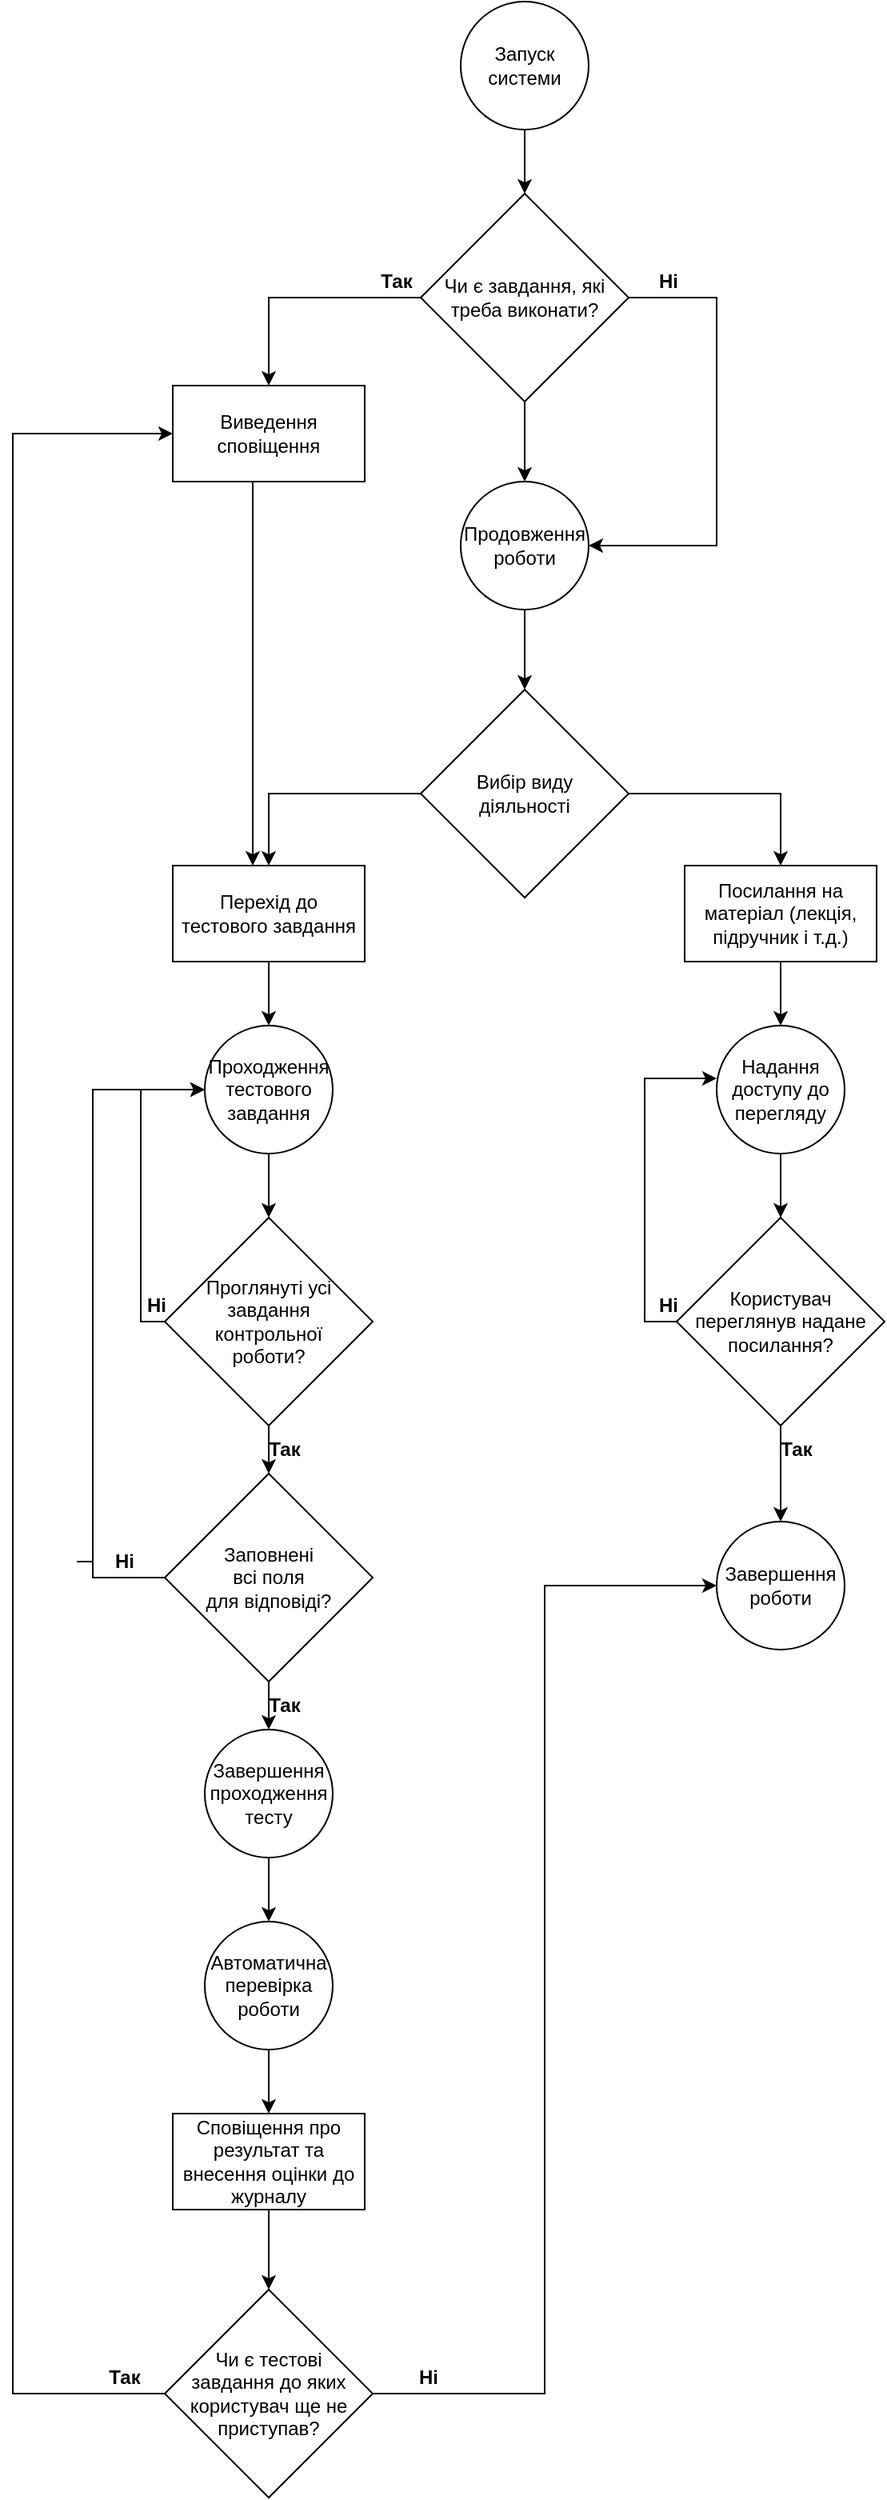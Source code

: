 <mxfile version="20.5.3" type="github">
  <diagram id="lVIIdfV5MRE-QJWzpAYG" name="Страница 1">
    <mxGraphModel dx="782" dy="730" grid="1" gridSize="10" guides="1" tooltips="1" connect="1" arrows="1" fold="1" page="1" pageScale="1" pageWidth="827" pageHeight="1169" math="0" shadow="0">
      <root>
        <mxCell id="0" />
        <mxCell id="1" parent="0" />
        <mxCell id="1lrYUgH6pKFeRBtL5PuC-15" style="edgeStyle=orthogonalEdgeStyle;rounded=0;orthogonalLoop=1;jettySize=auto;html=1;" edge="1" parent="1" source="1lrYUgH6pKFeRBtL5PuC-1" target="1lrYUgH6pKFeRBtL5PuC-3">
          <mxGeometry relative="1" as="geometry" />
        </mxCell>
        <mxCell id="1lrYUgH6pKFeRBtL5PuC-1" value="Запуск системи" style="ellipse;whiteSpace=wrap;html=1;aspect=fixed;" vertex="1" parent="1">
          <mxGeometry x="440" width="80" height="80" as="geometry" />
        </mxCell>
        <mxCell id="1lrYUgH6pKFeRBtL5PuC-16" style="edgeStyle=orthogonalEdgeStyle;rounded=0;orthogonalLoop=1;jettySize=auto;html=1;entryX=0.5;entryY=0;entryDx=0;entryDy=0;" edge="1" parent="1" source="1lrYUgH6pKFeRBtL5PuC-3" target="1lrYUgH6pKFeRBtL5PuC-4">
          <mxGeometry relative="1" as="geometry" />
        </mxCell>
        <mxCell id="1lrYUgH6pKFeRBtL5PuC-18" style="edgeStyle=orthogonalEdgeStyle;rounded=0;orthogonalLoop=1;jettySize=auto;html=1;exitX=0.5;exitY=1;exitDx=0;exitDy=0;" edge="1" parent="1" source="1lrYUgH6pKFeRBtL5PuC-3" target="1lrYUgH6pKFeRBtL5PuC-5">
          <mxGeometry relative="1" as="geometry" />
        </mxCell>
        <mxCell id="1lrYUgH6pKFeRBtL5PuC-43" style="edgeStyle=orthogonalEdgeStyle;rounded=0;orthogonalLoop=1;jettySize=auto;html=1;exitX=1;exitY=0.5;exitDx=0;exitDy=0;entryX=1;entryY=0.5;entryDx=0;entryDy=0;" edge="1" parent="1" source="1lrYUgH6pKFeRBtL5PuC-3" target="1lrYUgH6pKFeRBtL5PuC-5">
          <mxGeometry relative="1" as="geometry">
            <Array as="points">
              <mxPoint x="600" y="185" />
              <mxPoint x="600" y="340" />
            </Array>
          </mxGeometry>
        </mxCell>
        <mxCell id="1lrYUgH6pKFeRBtL5PuC-3" value="Чи є завдання, які треба виконати?" style="rhombus;whiteSpace=wrap;html=1;" vertex="1" parent="1">
          <mxGeometry x="415" y="120" width="130" height="130" as="geometry" />
        </mxCell>
        <mxCell id="1lrYUgH6pKFeRBtL5PuC-33" style="edgeStyle=orthogonalEdgeStyle;rounded=0;orthogonalLoop=1;jettySize=auto;html=1;exitX=0.5;exitY=1;exitDx=0;exitDy=0;" edge="1" parent="1" source="1lrYUgH6pKFeRBtL5PuC-4" target="1lrYUgH6pKFeRBtL5PuC-8">
          <mxGeometry relative="1" as="geometry">
            <Array as="points">
              <mxPoint x="310" y="300" />
            </Array>
          </mxGeometry>
        </mxCell>
        <mxCell id="1lrYUgH6pKFeRBtL5PuC-4" value="Виведення сповіщення" style="rounded=0;whiteSpace=wrap;html=1;" vertex="1" parent="1">
          <mxGeometry x="260" y="240" width="120" height="60" as="geometry" />
        </mxCell>
        <mxCell id="1lrYUgH6pKFeRBtL5PuC-19" style="edgeStyle=orthogonalEdgeStyle;rounded=0;orthogonalLoop=1;jettySize=auto;html=1;exitX=0.5;exitY=1;exitDx=0;exitDy=0;entryX=0.5;entryY=0;entryDx=0;entryDy=0;" edge="1" parent="1" source="1lrYUgH6pKFeRBtL5PuC-5" target="1lrYUgH6pKFeRBtL5PuC-6">
          <mxGeometry relative="1" as="geometry" />
        </mxCell>
        <mxCell id="1lrYUgH6pKFeRBtL5PuC-5" value="Продовження роботи" style="ellipse;whiteSpace=wrap;html=1;aspect=fixed;" vertex="1" parent="1">
          <mxGeometry x="440" y="300" width="80" height="80" as="geometry" />
        </mxCell>
        <mxCell id="1lrYUgH6pKFeRBtL5PuC-20" style="edgeStyle=orthogonalEdgeStyle;rounded=0;orthogonalLoop=1;jettySize=auto;html=1;exitX=1;exitY=0.5;exitDx=0;exitDy=0;entryX=0.5;entryY=0;entryDx=0;entryDy=0;" edge="1" parent="1" source="1lrYUgH6pKFeRBtL5PuC-6" target="1lrYUgH6pKFeRBtL5PuC-7">
          <mxGeometry relative="1" as="geometry" />
        </mxCell>
        <mxCell id="1lrYUgH6pKFeRBtL5PuC-21" style="edgeStyle=orthogonalEdgeStyle;rounded=0;orthogonalLoop=1;jettySize=auto;html=1;exitX=0;exitY=0.5;exitDx=0;exitDy=0;entryX=0.5;entryY=0;entryDx=0;entryDy=0;" edge="1" parent="1" source="1lrYUgH6pKFeRBtL5PuC-6" target="1lrYUgH6pKFeRBtL5PuC-8">
          <mxGeometry relative="1" as="geometry" />
        </mxCell>
        <mxCell id="1lrYUgH6pKFeRBtL5PuC-6" value="Вибір виду &lt;br&gt;діяльності" style="rhombus;whiteSpace=wrap;html=1;" vertex="1" parent="1">
          <mxGeometry x="415" y="430" width="130" height="130" as="geometry" />
        </mxCell>
        <mxCell id="1lrYUgH6pKFeRBtL5PuC-45" style="edgeStyle=orthogonalEdgeStyle;rounded=0;orthogonalLoop=1;jettySize=auto;html=1;exitX=0.5;exitY=1;exitDx=0;exitDy=0;" edge="1" parent="1" source="1lrYUgH6pKFeRBtL5PuC-7" target="1lrYUgH6pKFeRBtL5PuC-40">
          <mxGeometry relative="1" as="geometry" />
        </mxCell>
        <mxCell id="1lrYUgH6pKFeRBtL5PuC-7" value="Посилання на матеріал (лекція, підручник і т.д.)" style="rounded=0;whiteSpace=wrap;html=1;" vertex="1" parent="1">
          <mxGeometry x="580" y="540" width="120" height="60" as="geometry" />
        </mxCell>
        <mxCell id="1lrYUgH6pKFeRBtL5PuC-23" style="edgeStyle=orthogonalEdgeStyle;rounded=0;orthogonalLoop=1;jettySize=auto;html=1;exitX=0.5;exitY=1;exitDx=0;exitDy=0;" edge="1" parent="1" source="1lrYUgH6pKFeRBtL5PuC-8" target="1lrYUgH6pKFeRBtL5PuC-9">
          <mxGeometry relative="1" as="geometry" />
        </mxCell>
        <mxCell id="1lrYUgH6pKFeRBtL5PuC-8" value="Перехід до тестового завдання" style="rounded=0;whiteSpace=wrap;html=1;" vertex="1" parent="1">
          <mxGeometry x="260" y="540" width="120" height="60" as="geometry" />
        </mxCell>
        <mxCell id="1lrYUgH6pKFeRBtL5PuC-24" style="edgeStyle=orthogonalEdgeStyle;rounded=0;orthogonalLoop=1;jettySize=auto;html=1;exitX=0.5;exitY=1;exitDx=0;exitDy=0;" edge="1" parent="1" source="1lrYUgH6pKFeRBtL5PuC-9" target="1lrYUgH6pKFeRBtL5PuC-10">
          <mxGeometry relative="1" as="geometry" />
        </mxCell>
        <mxCell id="1lrYUgH6pKFeRBtL5PuC-9" value="Проходження тестового завдання" style="ellipse;whiteSpace=wrap;html=1;aspect=fixed;" vertex="1" parent="1">
          <mxGeometry x="280" y="640" width="80" height="80" as="geometry" />
        </mxCell>
        <mxCell id="1lrYUgH6pKFeRBtL5PuC-25" style="edgeStyle=orthogonalEdgeStyle;rounded=0;orthogonalLoop=1;jettySize=auto;html=1;exitX=0.5;exitY=1;exitDx=0;exitDy=0;entryX=0.5;entryY=0;entryDx=0;entryDy=0;" edge="1" parent="1" source="1lrYUgH6pKFeRBtL5PuC-10" target="1lrYUgH6pKFeRBtL5PuC-12">
          <mxGeometry relative="1" as="geometry" />
        </mxCell>
        <mxCell id="1lrYUgH6pKFeRBtL5PuC-26" style="edgeStyle=orthogonalEdgeStyle;rounded=0;orthogonalLoop=1;jettySize=auto;html=1;exitX=0;exitY=0.5;exitDx=0;exitDy=0;entryX=0;entryY=0.5;entryDx=0;entryDy=0;" edge="1" parent="1" source="1lrYUgH6pKFeRBtL5PuC-10" target="1lrYUgH6pKFeRBtL5PuC-9">
          <mxGeometry relative="1" as="geometry">
            <Array as="points">
              <mxPoint x="240" y="825" />
              <mxPoint x="240" y="680" />
            </Array>
          </mxGeometry>
        </mxCell>
        <mxCell id="1lrYUgH6pKFeRBtL5PuC-10" value="Проглянуті усі &lt;br&gt;завдання &lt;br&gt;контрольної &lt;br&gt;роботи?" style="rhombus;whiteSpace=wrap;html=1;" vertex="1" parent="1">
          <mxGeometry x="255" y="760" width="130" height="130" as="geometry" />
        </mxCell>
        <mxCell id="1lrYUgH6pKFeRBtL5PuC-27" style="edgeStyle=orthogonalEdgeStyle;rounded=0;orthogonalLoop=1;jettySize=auto;html=1;exitX=0.5;exitY=1;exitDx=0;exitDy=0;" edge="1" parent="1" source="1lrYUgH6pKFeRBtL5PuC-12" target="1lrYUgH6pKFeRBtL5PuC-13">
          <mxGeometry relative="1" as="geometry" />
        </mxCell>
        <mxCell id="1lrYUgH6pKFeRBtL5PuC-30" style="edgeStyle=orthogonalEdgeStyle;rounded=0;orthogonalLoop=1;jettySize=auto;html=1;exitX=0;exitY=0.5;exitDx=0;exitDy=0;entryX=0;entryY=0.5;entryDx=0;entryDy=0;startArrow=none;" edge="1" parent="1" source="1lrYUgH6pKFeRBtL5PuC-49" target="1lrYUgH6pKFeRBtL5PuC-9">
          <mxGeometry relative="1" as="geometry">
            <Array as="points">
              <mxPoint x="210" y="680" />
            </Array>
          </mxGeometry>
        </mxCell>
        <mxCell id="1lrYUgH6pKFeRBtL5PuC-12" value="Заповнені &lt;br&gt;всі поля &lt;br&gt;для відповіді?" style="rhombus;whiteSpace=wrap;html=1;" vertex="1" parent="1">
          <mxGeometry x="255" y="920" width="130" height="130" as="geometry" />
        </mxCell>
        <mxCell id="1lrYUgH6pKFeRBtL5PuC-34" style="edgeStyle=orthogonalEdgeStyle;rounded=0;orthogonalLoop=1;jettySize=auto;html=1;" edge="1" parent="1" source="1lrYUgH6pKFeRBtL5PuC-13" target="1lrYUgH6pKFeRBtL5PuC-14">
          <mxGeometry relative="1" as="geometry" />
        </mxCell>
        <mxCell id="1lrYUgH6pKFeRBtL5PuC-13" value="Завершення проходження тесту" style="ellipse;whiteSpace=wrap;html=1;aspect=fixed;" vertex="1" parent="1">
          <mxGeometry x="280" y="1080" width="80" height="80" as="geometry" />
        </mxCell>
        <mxCell id="1lrYUgH6pKFeRBtL5PuC-35" style="edgeStyle=orthogonalEdgeStyle;rounded=0;orthogonalLoop=1;jettySize=auto;html=1;" edge="1" parent="1" source="1lrYUgH6pKFeRBtL5PuC-14" target="1lrYUgH6pKFeRBtL5PuC-22">
          <mxGeometry relative="1" as="geometry" />
        </mxCell>
        <mxCell id="1lrYUgH6pKFeRBtL5PuC-14" value="Автоматична перевірка роботи" style="ellipse;whiteSpace=wrap;html=1;aspect=fixed;" vertex="1" parent="1">
          <mxGeometry x="280" y="1200" width="80" height="80" as="geometry" />
        </mxCell>
        <mxCell id="1lrYUgH6pKFeRBtL5PuC-36" style="edgeStyle=orthogonalEdgeStyle;rounded=0;orthogonalLoop=1;jettySize=auto;html=1;" edge="1" parent="1" source="1lrYUgH6pKFeRBtL5PuC-22" target="1lrYUgH6pKFeRBtL5PuC-31">
          <mxGeometry relative="1" as="geometry" />
        </mxCell>
        <mxCell id="1lrYUgH6pKFeRBtL5PuC-22" value="Сповіщення про результат та внесення оцінки до журналу" style="rounded=0;whiteSpace=wrap;html=1;" vertex="1" parent="1">
          <mxGeometry x="260" y="1320" width="120" height="60" as="geometry" />
        </mxCell>
        <mxCell id="1lrYUgH6pKFeRBtL5PuC-38" style="edgeStyle=orthogonalEdgeStyle;rounded=0;orthogonalLoop=1;jettySize=auto;html=1;entryX=0;entryY=0.5;entryDx=0;entryDy=0;" edge="1" parent="1" source="1lrYUgH6pKFeRBtL5PuC-31" target="1lrYUgH6pKFeRBtL5PuC-4">
          <mxGeometry relative="1" as="geometry">
            <mxPoint x="160" y="290" as="targetPoint" />
            <Array as="points">
              <mxPoint x="160" y="1495" />
              <mxPoint x="160" y="270" />
            </Array>
          </mxGeometry>
        </mxCell>
        <mxCell id="1lrYUgH6pKFeRBtL5PuC-41" style="edgeStyle=orthogonalEdgeStyle;rounded=0;orthogonalLoop=1;jettySize=auto;html=1;exitX=1;exitY=0.5;exitDx=0;exitDy=0;entryX=0;entryY=0.5;entryDx=0;entryDy=0;" edge="1" parent="1" source="1lrYUgH6pKFeRBtL5PuC-31" target="1lrYUgH6pKFeRBtL5PuC-37">
          <mxGeometry relative="1" as="geometry" />
        </mxCell>
        <mxCell id="1lrYUgH6pKFeRBtL5PuC-31" value="Чи є тестові &lt;br&gt;завдання до яких користувач ще не приступав?" style="rhombus;whiteSpace=wrap;html=1;" vertex="1" parent="1">
          <mxGeometry x="255" y="1430" width="130" height="130" as="geometry" />
        </mxCell>
        <mxCell id="1lrYUgH6pKFeRBtL5PuC-37" value="Завершення роботи" style="ellipse;whiteSpace=wrap;html=1;aspect=fixed;" vertex="1" parent="1">
          <mxGeometry x="600" y="950" width="80" height="80" as="geometry" />
        </mxCell>
        <mxCell id="1lrYUgH6pKFeRBtL5PuC-44" style="edgeStyle=orthogonalEdgeStyle;rounded=0;orthogonalLoop=1;jettySize=auto;html=1;exitX=0.5;exitY=1;exitDx=0;exitDy=0;" edge="1" parent="1" source="1lrYUgH6pKFeRBtL5PuC-39" target="1lrYUgH6pKFeRBtL5PuC-37">
          <mxGeometry relative="1" as="geometry" />
        </mxCell>
        <mxCell id="1lrYUgH6pKFeRBtL5PuC-54" style="edgeStyle=orthogonalEdgeStyle;rounded=0;orthogonalLoop=1;jettySize=auto;html=1;exitX=0;exitY=0.5;exitDx=0;exitDy=0;entryX=0;entryY=0.413;entryDx=0;entryDy=0;entryPerimeter=0;" edge="1" parent="1" source="1lrYUgH6pKFeRBtL5PuC-39" target="1lrYUgH6pKFeRBtL5PuC-40">
          <mxGeometry relative="1" as="geometry" />
        </mxCell>
        <mxCell id="1lrYUgH6pKFeRBtL5PuC-39" value="Користувач переглянув надане посилання?" style="rhombus;whiteSpace=wrap;html=1;" vertex="1" parent="1">
          <mxGeometry x="575" y="760" width="130" height="130" as="geometry" />
        </mxCell>
        <mxCell id="1lrYUgH6pKFeRBtL5PuC-46" style="edgeStyle=orthogonalEdgeStyle;rounded=0;orthogonalLoop=1;jettySize=auto;html=1;exitX=0.5;exitY=1;exitDx=0;exitDy=0;" edge="1" parent="1" source="1lrYUgH6pKFeRBtL5PuC-40" target="1lrYUgH6pKFeRBtL5PuC-39">
          <mxGeometry relative="1" as="geometry" />
        </mxCell>
        <mxCell id="1lrYUgH6pKFeRBtL5PuC-40" value="Надання доступу до перегляду" style="ellipse;whiteSpace=wrap;html=1;aspect=fixed;" vertex="1" parent="1">
          <mxGeometry x="600" y="640" width="80" height="80" as="geometry" />
        </mxCell>
        <mxCell id="1lrYUgH6pKFeRBtL5PuC-48" value="&lt;b&gt;Ні&lt;/b&gt;" style="text;html=1;strokeColor=none;fillColor=none;align=center;verticalAlign=middle;whiteSpace=wrap;rounded=0;" vertex="1" parent="1">
          <mxGeometry x="390" y="1470" width="60" height="30" as="geometry" />
        </mxCell>
        <mxCell id="1lrYUgH6pKFeRBtL5PuC-49" value="&lt;b&gt;Ні&lt;/b&gt;" style="text;html=1;strokeColor=none;fillColor=none;align=center;verticalAlign=middle;whiteSpace=wrap;rounded=0;" vertex="1" parent="1">
          <mxGeometry x="200" y="960" width="60" height="30" as="geometry" />
        </mxCell>
        <mxCell id="1lrYUgH6pKFeRBtL5PuC-50" value="" style="edgeStyle=orthogonalEdgeStyle;rounded=0;orthogonalLoop=1;jettySize=auto;html=1;exitX=0;exitY=0.5;exitDx=0;exitDy=0;entryX=0;entryY=0.5;entryDx=0;entryDy=0;endArrow=none;" edge="1" parent="1" source="1lrYUgH6pKFeRBtL5PuC-12" target="1lrYUgH6pKFeRBtL5PuC-49">
          <mxGeometry relative="1" as="geometry">
            <mxPoint x="255" y="985" as="sourcePoint" />
            <mxPoint x="280" y="680" as="targetPoint" />
            <Array as="points">
              <mxPoint x="210" y="985" />
            </Array>
          </mxGeometry>
        </mxCell>
        <mxCell id="1lrYUgH6pKFeRBtL5PuC-51" value="&lt;b&gt;Ні&lt;/b&gt;" style="text;html=1;strokeColor=none;fillColor=none;align=center;verticalAlign=middle;whiteSpace=wrap;rounded=0;" vertex="1" parent="1">
          <mxGeometry x="220" y="800" width="60" height="30" as="geometry" />
        </mxCell>
        <mxCell id="1lrYUgH6pKFeRBtL5PuC-52" value="&lt;b&gt;Ні&lt;/b&gt;" style="text;html=1;strokeColor=none;fillColor=none;align=center;verticalAlign=middle;whiteSpace=wrap;rounded=0;" vertex="1" parent="1">
          <mxGeometry x="540" y="800" width="60" height="30" as="geometry" />
        </mxCell>
        <mxCell id="1lrYUgH6pKFeRBtL5PuC-55" value="&lt;b&gt;Ні&lt;/b&gt;" style="text;html=1;strokeColor=none;fillColor=none;align=center;verticalAlign=middle;whiteSpace=wrap;rounded=0;" vertex="1" parent="1">
          <mxGeometry x="540" y="160" width="60" height="30" as="geometry" />
        </mxCell>
        <mxCell id="1lrYUgH6pKFeRBtL5PuC-56" value="&lt;b&gt;Так&lt;/b&gt;" style="text;html=1;strokeColor=none;fillColor=none;align=center;verticalAlign=middle;whiteSpace=wrap;rounded=0;" vertex="1" parent="1">
          <mxGeometry x="370" y="160" width="60" height="30" as="geometry" />
        </mxCell>
        <mxCell id="1lrYUgH6pKFeRBtL5PuC-58" value="&lt;b&gt;Так&lt;/b&gt;" style="text;html=1;strokeColor=none;fillColor=none;align=center;verticalAlign=middle;whiteSpace=wrap;rounded=0;" vertex="1" parent="1">
          <mxGeometry x="620" y="890" width="60" height="30" as="geometry" />
        </mxCell>
        <mxCell id="1lrYUgH6pKFeRBtL5PuC-59" value="&lt;b&gt;Так&lt;/b&gt;" style="text;html=1;strokeColor=none;fillColor=none;align=center;verticalAlign=middle;whiteSpace=wrap;rounded=0;" vertex="1" parent="1">
          <mxGeometry x="300" y="890" width="60" height="30" as="geometry" />
        </mxCell>
        <mxCell id="1lrYUgH6pKFeRBtL5PuC-60" value="&lt;b&gt;Так&lt;/b&gt;" style="text;html=1;strokeColor=none;fillColor=none;align=center;verticalAlign=middle;whiteSpace=wrap;rounded=0;" vertex="1" parent="1">
          <mxGeometry x="300" y="1050" width="60" height="30" as="geometry" />
        </mxCell>
        <mxCell id="1lrYUgH6pKFeRBtL5PuC-62" value="&lt;b&gt;Так&lt;/b&gt;" style="text;html=1;strokeColor=none;fillColor=none;align=center;verticalAlign=middle;whiteSpace=wrap;rounded=0;" vertex="1" parent="1">
          <mxGeometry x="200" y="1470" width="60" height="30" as="geometry" />
        </mxCell>
      </root>
    </mxGraphModel>
  </diagram>
</mxfile>
